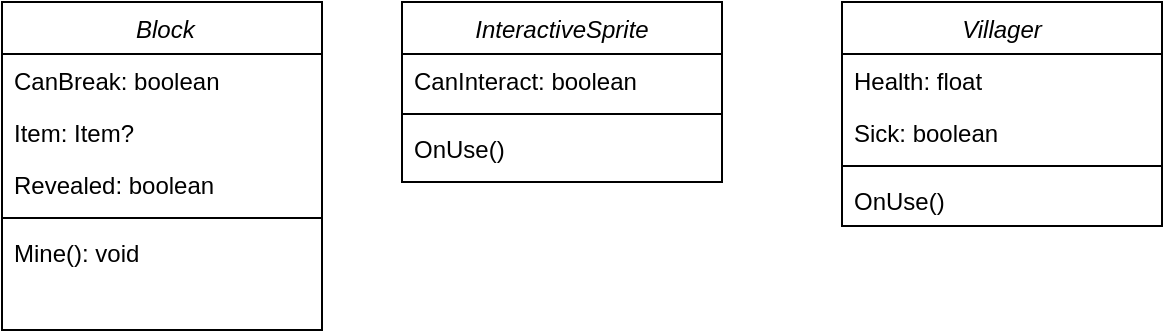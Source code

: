 <mxfile version="23.1.1" type="github" pages="2">
  <diagram id="C5RBs43oDa-KdzZeNtuy" name="La Map">
    <mxGraphModel dx="1105" dy="620" grid="1" gridSize="10" guides="1" tooltips="1" connect="1" arrows="1" fold="1" page="1" pageScale="1" pageWidth="827" pageHeight="1169" math="0" shadow="0">
      <root>
        <mxCell id="WIyWlLk6GJQsqaUBKTNV-0" />
        <mxCell id="WIyWlLk6GJQsqaUBKTNV-1" parent="WIyWlLk6GJQsqaUBKTNV-0" />
        <mxCell id="zkfFHV4jXpPFQw0GAbJ--0" value=" Block" style="swimlane;fontStyle=2;align=center;verticalAlign=top;childLayout=stackLayout;horizontal=1;startSize=26;horizontalStack=0;resizeParent=1;resizeLast=0;collapsible=1;marginBottom=0;rounded=0;shadow=0;strokeWidth=1;" parent="WIyWlLk6GJQsqaUBKTNV-1" vertex="1">
          <mxGeometry x="40" y="40" width="160" height="164" as="geometry">
            <mxRectangle x="230" y="140" width="160" height="26" as="alternateBounds" />
          </mxGeometry>
        </mxCell>
        <mxCell id="SRN2Xm2Uc3P1hmxLhBfW-2" value="CanBreak: boolean" style="text;align=left;verticalAlign=top;spacingLeft=4;spacingRight=4;overflow=hidden;rotatable=0;points=[[0,0.5],[1,0.5]];portConstraint=eastwest;" vertex="1" parent="zkfFHV4jXpPFQw0GAbJ--0">
          <mxGeometry y="26" width="160" height="26" as="geometry" />
        </mxCell>
        <mxCell id="SRN2Xm2Uc3P1hmxLhBfW-16" value="Item: Item?" style="text;align=left;verticalAlign=top;spacingLeft=4;spacingRight=4;overflow=hidden;rotatable=0;points=[[0,0.5],[1,0.5]];portConstraint=eastwest;" vertex="1" parent="zkfFHV4jXpPFQw0GAbJ--0">
          <mxGeometry y="52" width="160" height="26" as="geometry" />
        </mxCell>
        <mxCell id="z91S9rRrg6L_bqY6NF0i-0" value="Revealed: boolean" style="text;align=left;verticalAlign=top;spacingLeft=4;spacingRight=4;overflow=hidden;rotatable=0;points=[[0,0.5],[1,0.5]];portConstraint=eastwest;" vertex="1" parent="zkfFHV4jXpPFQw0GAbJ--0">
          <mxGeometry y="78" width="160" height="26" as="geometry" />
        </mxCell>
        <mxCell id="zkfFHV4jXpPFQw0GAbJ--4" value="" style="line;html=1;strokeWidth=1;align=left;verticalAlign=middle;spacingTop=-1;spacingLeft=3;spacingRight=3;rotatable=0;labelPosition=right;points=[];portConstraint=eastwest;" parent="zkfFHV4jXpPFQw0GAbJ--0" vertex="1">
          <mxGeometry y="104" width="160" height="8" as="geometry" />
        </mxCell>
        <mxCell id="SRN2Xm2Uc3P1hmxLhBfW-14" value="Mine(): void" style="text;align=left;verticalAlign=top;spacingLeft=4;spacingRight=4;overflow=hidden;rotatable=0;points=[[0,0.5],[1,0.5]];portConstraint=eastwest;" vertex="1" parent="zkfFHV4jXpPFQw0GAbJ--0">
          <mxGeometry y="112" width="160" height="26" as="geometry" />
        </mxCell>
        <mxCell id="mrQikfIiETuMRiOy-yYG-0" value="InteractiveSprite" style="swimlane;fontStyle=2;align=center;verticalAlign=top;childLayout=stackLayout;horizontal=1;startSize=26;horizontalStack=0;resizeParent=1;resizeLast=0;collapsible=1;marginBottom=0;rounded=0;shadow=0;strokeWidth=1;" vertex="1" parent="WIyWlLk6GJQsqaUBKTNV-1">
          <mxGeometry x="240" y="40" width="160" height="90" as="geometry">
            <mxRectangle x="230" y="140" width="160" height="26" as="alternateBounds" />
          </mxGeometry>
        </mxCell>
        <mxCell id="mrQikfIiETuMRiOy-yYG-1" value="CanInteract: boolean" style="text;align=left;verticalAlign=top;spacingLeft=4;spacingRight=4;overflow=hidden;rotatable=0;points=[[0,0.5],[1,0.5]];portConstraint=eastwest;" vertex="1" parent="mrQikfIiETuMRiOy-yYG-0">
          <mxGeometry y="26" width="160" height="26" as="geometry" />
        </mxCell>
        <mxCell id="mrQikfIiETuMRiOy-yYG-5" value="" style="line;html=1;strokeWidth=1;align=left;verticalAlign=middle;spacingTop=-1;spacingLeft=3;spacingRight=3;rotatable=0;labelPosition=right;points=[];portConstraint=eastwest;" vertex="1" parent="mrQikfIiETuMRiOy-yYG-0">
          <mxGeometry y="52" width="160" height="8" as="geometry" />
        </mxCell>
        <mxCell id="mrQikfIiETuMRiOy-yYG-6" value="OnUse()" style="text;align=left;verticalAlign=top;spacingLeft=4;spacingRight=4;overflow=hidden;rotatable=0;points=[[0,0.5],[1,0.5]];portConstraint=eastwest;" vertex="1" parent="mrQikfIiETuMRiOy-yYG-0">
          <mxGeometry y="60" width="160" height="26" as="geometry" />
        </mxCell>
        <mxCell id="P_Tmz_V9CThgJMpL3SED-0" value="Villager" style="swimlane;fontStyle=2;align=center;verticalAlign=top;childLayout=stackLayout;horizontal=1;startSize=26;horizontalStack=0;resizeParent=1;resizeLast=0;collapsible=1;marginBottom=0;rounded=0;shadow=0;strokeWidth=1;" vertex="1" parent="WIyWlLk6GJQsqaUBKTNV-1">
          <mxGeometry x="460" y="40" width="160" height="112" as="geometry">
            <mxRectangle x="230" y="140" width="160" height="26" as="alternateBounds" />
          </mxGeometry>
        </mxCell>
        <mxCell id="P_Tmz_V9CThgJMpL3SED-1" value="Health: float" style="text;align=left;verticalAlign=top;spacingLeft=4;spacingRight=4;overflow=hidden;rotatable=0;points=[[0,0.5],[1,0.5]];portConstraint=eastwest;" vertex="1" parent="P_Tmz_V9CThgJMpL3SED-0">
          <mxGeometry y="26" width="160" height="26" as="geometry" />
        </mxCell>
        <mxCell id="P_Tmz_V9CThgJMpL3SED-4" value="Sick: boolean" style="text;align=left;verticalAlign=top;spacingLeft=4;spacingRight=4;overflow=hidden;rotatable=0;points=[[0,0.5],[1,0.5]];portConstraint=eastwest;" vertex="1" parent="P_Tmz_V9CThgJMpL3SED-0">
          <mxGeometry y="52" width="160" height="26" as="geometry" />
        </mxCell>
        <mxCell id="P_Tmz_V9CThgJMpL3SED-2" value="" style="line;html=1;strokeWidth=1;align=left;verticalAlign=middle;spacingTop=-1;spacingLeft=3;spacingRight=3;rotatable=0;labelPosition=right;points=[];portConstraint=eastwest;" vertex="1" parent="P_Tmz_V9CThgJMpL3SED-0">
          <mxGeometry y="78" width="160" height="8" as="geometry" />
        </mxCell>
        <mxCell id="P_Tmz_V9CThgJMpL3SED-3" value="OnUse()" style="text;align=left;verticalAlign=top;spacingLeft=4;spacingRight=4;overflow=hidden;rotatable=0;points=[[0,0.5],[1,0.5]];portConstraint=eastwest;" vertex="1" parent="P_Tmz_V9CThgJMpL3SED-0">
          <mxGeometry y="86" width="160" height="26" as="geometry" />
        </mxCell>
      </root>
    </mxGraphModel>
  </diagram>
  <diagram id="gsF-4zW7lq45AJM4MYa_" name="Le Joueur">
    <mxGraphModel dx="1050" dy="589" grid="1" gridSize="10" guides="1" tooltips="1" connect="1" arrows="1" fold="1" page="1" pageScale="1" pageWidth="827" pageHeight="1169" math="0" shadow="0">
      <root>
        <mxCell id="0" />
        <mxCell id="1" parent="0" />
        <mxCell id="ekk-bUm0cCgh0PBkQANz-1" value="PlayerController" style="swimlane;fontStyle=2;align=center;verticalAlign=top;childLayout=stackLayout;horizontal=1;startSize=26;horizontalStack=0;resizeParent=1;resizeLast=0;collapsible=1;marginBottom=0;rounded=0;shadow=0;strokeWidth=1;" vertex="1" parent="1">
          <mxGeometry x="80" y="40" width="160" height="34" as="geometry">
            <mxRectangle x="230" y="140" width="160" height="26" as="alternateBounds" />
          </mxGeometry>
        </mxCell>
        <mxCell id="ekk-bUm0cCgh0PBkQANz-5" value="" style="line;html=1;strokeWidth=1;align=left;verticalAlign=middle;spacingTop=-1;spacingLeft=3;spacingRight=3;rotatable=0;labelPosition=right;points=[];portConstraint=eastwest;" vertex="1" parent="ekk-bUm0cCgh0PBkQANz-1">
          <mxGeometry y="26" width="160" height="8" as="geometry" />
        </mxCell>
        <mxCell id="tEykg-_IO7fJEegGFBNn-1" value="Inventory" style="swimlane;fontStyle=2;align=center;verticalAlign=top;childLayout=stackLayout;horizontal=1;startSize=26;horizontalStack=0;resizeParent=1;resizeLast=0;collapsible=1;marginBottom=0;rounded=0;shadow=0;strokeWidth=1;" vertex="1" parent="1">
          <mxGeometry x="460" y="130" width="220" height="140" as="geometry">
            <mxRectangle x="230" y="140" width="160" height="26" as="alternateBounds" />
          </mxGeometry>
        </mxCell>
        <mxCell id="tEykg-_IO7fJEegGFBNn-2" value="Corks: int" style="text;align=left;verticalAlign=top;spacingLeft=4;spacingRight=4;overflow=hidden;rotatable=0;points=[[0,0.5],[1,0.5]];portConstraint=eastwest;" vertex="1" parent="tEykg-_IO7fJEegGFBNn-1">
          <mxGeometry y="26" width="220" height="26" as="geometry" />
        </mxCell>
        <mxCell id="tEykg-_IO7fJEegGFBNn-3" value="Pills: int" style="text;align=left;verticalAlign=top;spacingLeft=4;spacingRight=4;overflow=hidden;rotatable=0;points=[[0,0.5],[1,0.5]];portConstraint=eastwest;" vertex="1" parent="tEykg-_IO7fJEegGFBNn-1">
          <mxGeometry y="52" width="220" height="26" as="geometry" />
        </mxCell>
        <mxCell id="tEykg-_IO7fJEegGFBNn-5" value="" style="line;html=1;strokeWidth=1;align=left;verticalAlign=middle;spacingTop=-1;spacingLeft=3;spacingRight=3;rotatable=0;labelPosition=right;points=[];portConstraint=eastwest;" vertex="1" parent="tEykg-_IO7fJEegGFBNn-1">
          <mxGeometry y="78" width="220" height="8" as="geometry" />
        </mxCell>
        <mxCell id="tEykg-_IO7fJEegGFBNn-6" value="AddItem(Item item, int quantity)" style="text;align=left;verticalAlign=top;spacingLeft=4;spacingRight=4;overflow=hidden;rotatable=0;points=[[0,0.5],[1,0.5]];portConstraint=eastwest;" vertex="1" parent="tEykg-_IO7fJEegGFBNn-1">
          <mxGeometry y="86" width="220" height="26" as="geometry" />
        </mxCell>
        <mxCell id="-MMuEdUNf8RE6IiXUuvp-8" value="RemoveItem(Item item, int quantity)" style="text;align=left;verticalAlign=top;spacingLeft=4;spacingRight=4;overflow=hidden;rotatable=0;points=[[0,0.5],[1,0.5]];portConstraint=eastwest;" vertex="1" parent="tEykg-_IO7fJEegGFBNn-1">
          <mxGeometry y="112" width="220" height="26" as="geometry" />
        </mxCell>
        <mxCell id="-MMuEdUNf8RE6IiXUuvp-9" style="edgeStyle=orthogonalEdgeStyle;rounded=0;orthogonalLoop=1;jettySize=auto;html=1;" edge="1" parent="1" source="-MMuEdUNf8RE6IiXUuvp-1" target="tEykg-_IO7fJEegGFBNn-1">
          <mxGeometry relative="1" as="geometry" />
        </mxCell>
        <mxCell id="-MMuEdUNf8RE6IiXUuvp-1" value="&lt;enum&gt; Item" style="swimlane;fontStyle=2;align=center;verticalAlign=top;childLayout=stackLayout;horizontal=1;startSize=26;horizontalStack=0;resizeParent=1;resizeLast=0;collapsible=1;marginBottom=0;rounded=0;shadow=0;strokeWidth=1;" vertex="1" parent="1">
          <mxGeometry x="490" y="330" width="160" height="86" as="geometry">
            <mxRectangle x="230" y="140" width="160" height="26" as="alternateBounds" />
          </mxGeometry>
        </mxCell>
        <mxCell id="-MMuEdUNf8RE6IiXUuvp-6" value="Cork" style="text;align=left;verticalAlign=top;spacingLeft=4;spacingRight=4;overflow=hidden;rotatable=0;points=[[0,0.5],[1,0.5]];portConstraint=eastwest;" vertex="1" parent="-MMuEdUNf8RE6IiXUuvp-1">
          <mxGeometry y="26" width="160" height="26" as="geometry" />
        </mxCell>
        <mxCell id="-MMuEdUNf8RE6IiXUuvp-7" value="Pill" style="text;align=left;verticalAlign=top;spacingLeft=4;spacingRight=4;overflow=hidden;rotatable=0;points=[[0,0.5],[1,0.5]];portConstraint=eastwest;" vertex="1" parent="-MMuEdUNf8RE6IiXUuvp-1">
          <mxGeometry y="52" width="160" height="26" as="geometry" />
        </mxCell>
        <mxCell id="-MMuEdUNf8RE6IiXUuvp-4" value="" style="line;html=1;strokeWidth=1;align=left;verticalAlign=middle;spacingTop=-1;spacingLeft=3;spacingRight=3;rotatable=0;labelPosition=right;points=[];portConstraint=eastwest;" vertex="1" parent="-MMuEdUNf8RE6IiXUuvp-1">
          <mxGeometry y="78" width="160" height="8" as="geometry" />
        </mxCell>
        <mxCell id="c5sVpquxAzpRAPzOQC7a-1" value="Player" style="swimlane;fontStyle=2;align=center;verticalAlign=top;childLayout=stackLayout;horizontal=1;startSize=26;horizontalStack=0;resizeParent=1;resizeLast=0;collapsible=1;marginBottom=0;rounded=0;shadow=0;strokeWidth=1;" vertex="1" parent="1">
          <mxGeometry x="90" y="190" width="220" height="164" as="geometry">
            <mxRectangle x="230" y="140" width="160" height="26" as="alternateBounds" />
          </mxGeometry>
        </mxCell>
        <mxCell id="c5sVpquxAzpRAPzOQC7a-2" value="Health: float" style="text;align=left;verticalAlign=top;spacingLeft=4;spacingRight=4;overflow=hidden;rotatable=0;points=[[0,0.5],[1,0.5]];portConstraint=eastwest;" vertex="1" parent="c5sVpquxAzpRAPzOQC7a-1">
          <mxGeometry y="26" width="220" height="26" as="geometry" />
        </mxCell>
        <mxCell id="c5sVpquxAzpRAPzOQC7a-7" value="MaxHealth: float" style="text;align=left;verticalAlign=top;spacingLeft=4;spacingRight=4;overflow=hidden;rotatable=0;points=[[0,0.5],[1,0.5]];portConstraint=eastwest;" vertex="1" parent="c5sVpquxAzpRAPzOQC7a-1">
          <mxGeometry y="52" width="220" height="26" as="geometry" />
        </mxCell>
        <mxCell id="c5sVpquxAzpRAPzOQC7a-3" value="Alive: boolean" style="text;align=left;verticalAlign=top;spacingLeft=4;spacingRight=4;overflow=hidden;rotatable=0;points=[[0,0.5],[1,0.5]];portConstraint=eastwest;" vertex="1" parent="c5sVpquxAzpRAPzOQC7a-1">
          <mxGeometry y="78" width="220" height="26" as="geometry" />
        </mxCell>
        <mxCell id="c5sVpquxAzpRAPzOQC7a-4" value="" style="line;html=1;strokeWidth=1;align=left;verticalAlign=middle;spacingTop=-1;spacingLeft=3;spacingRight=3;rotatable=0;labelPosition=right;points=[];portConstraint=eastwest;" vertex="1" parent="c5sVpquxAzpRAPzOQC7a-1">
          <mxGeometry y="104" width="220" height="8" as="geometry" />
        </mxCell>
        <mxCell id="c5sVpquxAzpRAPzOQC7a-5" value="TakeDamage(float damage)" style="text;align=left;verticalAlign=top;spacingLeft=4;spacingRight=4;overflow=hidden;rotatable=0;points=[[0,0.5],[1,0.5]];portConstraint=eastwest;" vertex="1" parent="c5sVpquxAzpRAPzOQC7a-1">
          <mxGeometry y="112" width="220" height="26" as="geometry" />
        </mxCell>
        <mxCell id="c5sVpquxAzpRAPzOQC7a-6" value="Heal(float amount)" style="text;align=left;verticalAlign=top;spacingLeft=4;spacingRight=4;overflow=hidden;rotatable=0;points=[[0,0.5],[1,0.5]];portConstraint=eastwest;" vertex="1" parent="c5sVpquxAzpRAPzOQC7a-1">
          <mxGeometry y="138" width="220" height="26" as="geometry" />
        </mxCell>
      </root>
    </mxGraphModel>
  </diagram>
</mxfile>
